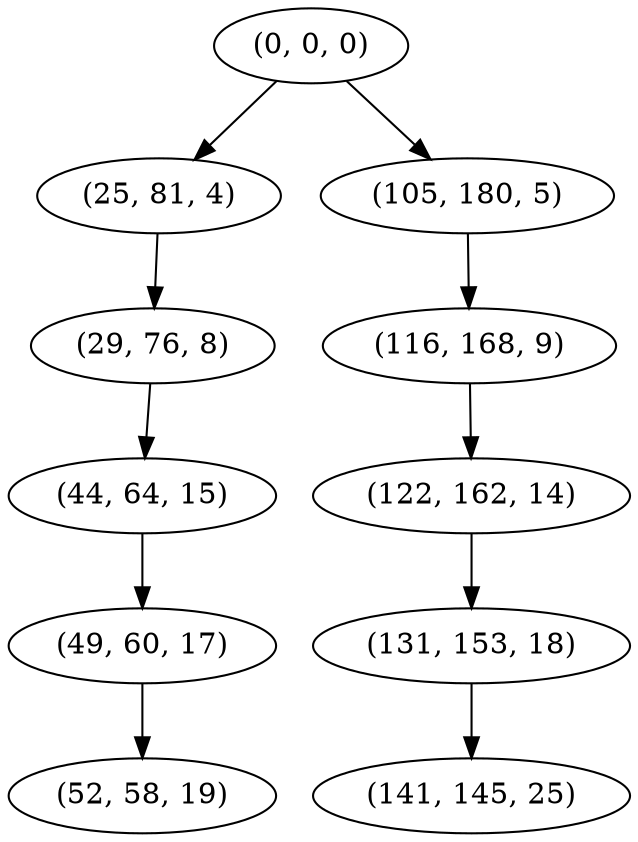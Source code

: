 digraph tree {
    "(0, 0, 0)";
    "(25, 81, 4)";
    "(29, 76, 8)";
    "(44, 64, 15)";
    "(49, 60, 17)";
    "(52, 58, 19)";
    "(105, 180, 5)";
    "(116, 168, 9)";
    "(122, 162, 14)";
    "(131, 153, 18)";
    "(141, 145, 25)";
    "(0, 0, 0)" -> "(25, 81, 4)";
    "(0, 0, 0)" -> "(105, 180, 5)";
    "(25, 81, 4)" -> "(29, 76, 8)";
    "(29, 76, 8)" -> "(44, 64, 15)";
    "(44, 64, 15)" -> "(49, 60, 17)";
    "(49, 60, 17)" -> "(52, 58, 19)";
    "(105, 180, 5)" -> "(116, 168, 9)";
    "(116, 168, 9)" -> "(122, 162, 14)";
    "(122, 162, 14)" -> "(131, 153, 18)";
    "(131, 153, 18)" -> "(141, 145, 25)";
}
